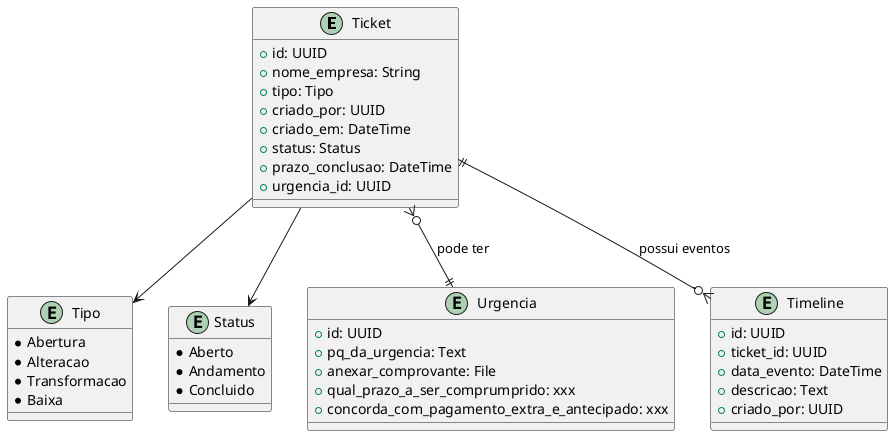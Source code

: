 @startuml
entity Ticket {
    + id: UUID
    + nome_empresa: String
    + tipo: Tipo
    + criado_por: UUID
    + criado_em: DateTime
    + status: Status
    + prazo_conclusao: DateTime
    + urgencia_id: UUID
}

entity Tipo {
    * Abertura
    * Alteracao
    * Transformacao
    * Baixa
}

entity Status {
    * Aberto
    * Andamento
    * Concluido
}

entity Urgencia {
    + id: UUID
    + pq_da_urgencia: Text
    + anexar_comprovante: File
    + qual_prazo_a_ser_comprumprido: xxx
    + concorda_com_pagamento_extra_e_antecipado: xxx
}

entity Timeline {
    + id: UUID
    + ticket_id: UUID
    + data_evento: DateTime
    + descricao: Text
    + criado_por: UUID
}

Ticket --> Tipo
Ticket --> Status
Ticket }o--|| Urgencia : "pode ter"
Ticket ||--o{ Timeline : "possui eventos"
@enduml
